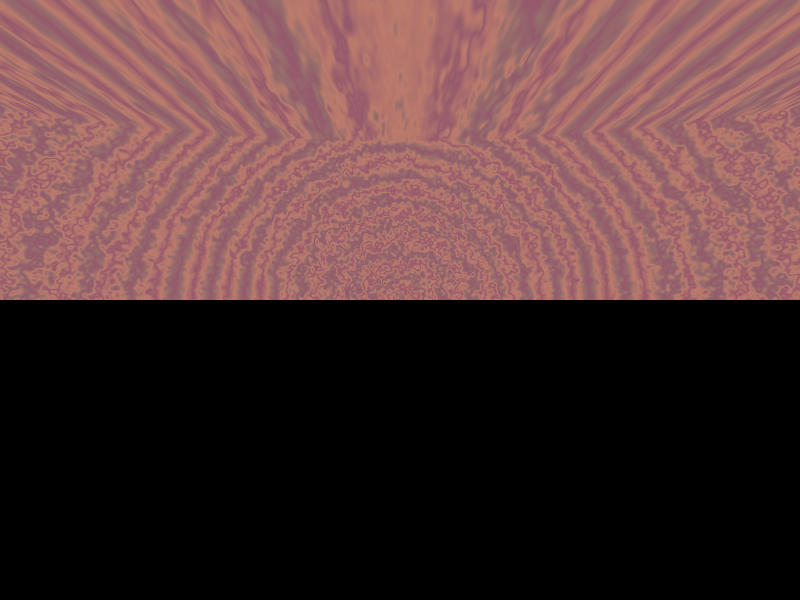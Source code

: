 #include "colors.inc"
#include "woods.inc"

// Eternal Pose
// Made By Ahmad Zaki Akmal
object {
    union {
        // Eternal Pose Base
        cylinder {
            <0, 0, 0>,
            <0, .8, 0>
            3
            texture {
                T_Wood4
            }
            finish {
                specular .3
                phong .2
            }
        }

        // Eternal Pose Top
        cylinder {
            <0, 5.6, 0>,
            <0, 4.8, 0>
            3
            texture {
                T_Wood4
            }
            finish {
                specular .3
                phong .2
            }
        }

        // Glass Compass Ball
        sphere {
            <0, 2.8, 0>, 2
            texture {
                pigment {
                    White transmit 0.7
                }
            }
            finish {
                phong 1
                ambient .4
            }
            interior {
                ior 1.5
            }
        }

        // Compass Pointer
        union {
            // Red Compass Pointer
            cone {
                <0, 2.8, 0>, 0.25
                <1, 2.8, 0>, 0
                texture { pigment { Red } }
                finish {
                    ambient .8
                    specular 1
                }
            }

            // White Compass Pointer
            cone {
                <0, 2.8, 0>, 0.25
                <-1, 2.8, 0>, 0
                texture {
                    pigment { White }
                }
                finish {
                    ambient .8
                    specular 1
                }
            }
            transform {
                rotate <0, 30, 0>
            }
        }

        // Compass Rope
        cylinder {
            <0, 2.8, 0>,
            <0, 5.6, 0>,
            .03
            finish {
                ambient 1
            }
        }

        // Pillars
        cylinder {
            <2.5, 0, 0>,
            <2.5, 5.6, 0>,
            0.2
            texture {
                T_Wood4
            }
            finish {
                specular .3
            }
        }

        cylinder {
            <-2.5, 0, 0>,
            <-2.5, 5.6, 0>,
            0.2
            texture {
                T_Wood4
            }
            finish {
                specular .3
            }
        }

        cylinder {
            <-2.5, 3, 0>,
            <-2.5, 2.5, 0>,
            0.3
            texture {
                T_Wood4
            }
            finish {
                specular .3
            }
        }

        cylinder {
            <2.5, 3, 0>,
            <2.5, 2.5, 0>,
            0.3
            texture {
                T_Wood4
            }
            finish {
                specular .3
            }
        }

        cone {
            <2.5, 1.6, 0>, 0.2
            <2.5, .8, 0>, 0.4
            texture {
                T_Wood4
            }
            finish {
                specular .3
            }
        }

        cone {
            <-2.5, 1.6, 0>, 0.2
            <-2.5, .8, 0>, 0.4
            texture {
                T_Wood4
            }
        }

        cone {
            <2.5, 4.0, 0>, 0.2
            <2.5, 4.8, 0>, 0.4
            texture {
                T_Wood4
            }
        }

        cone {
            <-2.5, 4.0, 0>, 0.2
            <-2.5, 4.8, 0>, 0.4
            texture {
                T_Wood4
            }
        }
    }
}
